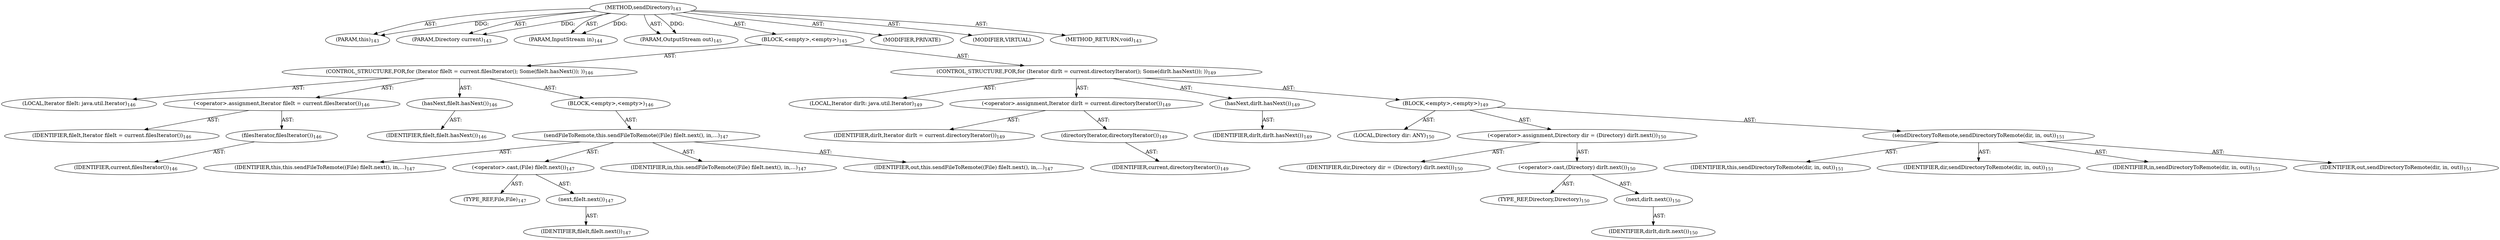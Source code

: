 digraph "sendDirectory" {  
"111669149701" [label = <(METHOD,sendDirectory)<SUB>143</SUB>> ]
"115964116995" [label = <(PARAM,this)<SUB>143</SUB>> ]
"115964117006" [label = <(PARAM,Directory current)<SUB>143</SUB>> ]
"115964117007" [label = <(PARAM,InputStream in)<SUB>144</SUB>> ]
"115964117008" [label = <(PARAM,OutputStream out)<SUB>145</SUB>> ]
"25769803790" [label = <(BLOCK,&lt;empty&gt;,&lt;empty&gt;)<SUB>145</SUB>> ]
"47244640265" [label = <(CONTROL_STRUCTURE,FOR,for (Iterator fileIt = current.filesIterator(); Some(fileIt.hasNext()); ))<SUB>146</SUB>> ]
"94489280521" [label = <(LOCAL,Iterator fileIt: java.util.Iterator)<SUB>146</SUB>> ]
"30064771128" [label = <(&lt;operator&gt;.assignment,Iterator fileIt = current.filesIterator())<SUB>146</SUB>> ]
"68719476804" [label = <(IDENTIFIER,fileIt,Iterator fileIt = current.filesIterator())<SUB>146</SUB>> ]
"30064771129" [label = <(filesIterator,filesIterator())<SUB>146</SUB>> ]
"68719476805" [label = <(IDENTIFIER,current,filesIterator())<SUB>146</SUB>> ]
"30064771130" [label = <(hasNext,fileIt.hasNext())<SUB>146</SUB>> ]
"68719476806" [label = <(IDENTIFIER,fileIt,fileIt.hasNext())<SUB>146</SUB>> ]
"25769803791" [label = <(BLOCK,&lt;empty&gt;,&lt;empty&gt;)<SUB>146</SUB>> ]
"30064771131" [label = <(sendFileToRemote,this.sendFileToRemote((File) fileIt.next(), in,...)<SUB>147</SUB>> ]
"68719476745" [label = <(IDENTIFIER,this,this.sendFileToRemote((File) fileIt.next(), in,...)<SUB>147</SUB>> ]
"30064771132" [label = <(&lt;operator&gt;.cast,(File) fileIt.next())<SUB>147</SUB>> ]
"180388626433" [label = <(TYPE_REF,File,File)<SUB>147</SUB>> ]
"30064771133" [label = <(next,fileIt.next())<SUB>147</SUB>> ]
"68719476807" [label = <(IDENTIFIER,fileIt,fileIt.next())<SUB>147</SUB>> ]
"68719476808" [label = <(IDENTIFIER,in,this.sendFileToRemote((File) fileIt.next(), in,...)<SUB>147</SUB>> ]
"68719476809" [label = <(IDENTIFIER,out,this.sendFileToRemote((File) fileIt.next(), in,...)<SUB>147</SUB>> ]
"47244640266" [label = <(CONTROL_STRUCTURE,FOR,for (Iterator dirIt = current.directoryIterator(); Some(dirIt.hasNext()); ))<SUB>149</SUB>> ]
"94489280522" [label = <(LOCAL,Iterator dirIt: java.util.Iterator)<SUB>149</SUB>> ]
"30064771134" [label = <(&lt;operator&gt;.assignment,Iterator dirIt = current.directoryIterator())<SUB>149</SUB>> ]
"68719476810" [label = <(IDENTIFIER,dirIt,Iterator dirIt = current.directoryIterator())<SUB>149</SUB>> ]
"30064771135" [label = <(directoryIterator,directoryIterator())<SUB>149</SUB>> ]
"68719476811" [label = <(IDENTIFIER,current,directoryIterator())<SUB>149</SUB>> ]
"30064771136" [label = <(hasNext,dirIt.hasNext())<SUB>149</SUB>> ]
"68719476812" [label = <(IDENTIFIER,dirIt,dirIt.hasNext())<SUB>149</SUB>> ]
"25769803792" [label = <(BLOCK,&lt;empty&gt;,&lt;empty&gt;)<SUB>149</SUB>> ]
"94489280523" [label = <(LOCAL,Directory dir: ANY)<SUB>150</SUB>> ]
"30064771137" [label = <(&lt;operator&gt;.assignment,Directory dir = (Directory) dirIt.next())<SUB>150</SUB>> ]
"68719476813" [label = <(IDENTIFIER,dir,Directory dir = (Directory) dirIt.next())<SUB>150</SUB>> ]
"30064771138" [label = <(&lt;operator&gt;.cast,(Directory) dirIt.next())<SUB>150</SUB>> ]
"180388626434" [label = <(TYPE_REF,Directory,Directory)<SUB>150</SUB>> ]
"30064771139" [label = <(next,dirIt.next())<SUB>150</SUB>> ]
"68719476814" [label = <(IDENTIFIER,dirIt,dirIt.next())<SUB>150</SUB>> ]
"30064771140" [label = <(sendDirectoryToRemote,sendDirectoryToRemote(dir, in, out))<SUB>151</SUB>> ]
"68719476746" [label = <(IDENTIFIER,this,sendDirectoryToRemote(dir, in, out))<SUB>151</SUB>> ]
"68719476815" [label = <(IDENTIFIER,dir,sendDirectoryToRemote(dir, in, out))<SUB>151</SUB>> ]
"68719476816" [label = <(IDENTIFIER,in,sendDirectoryToRemote(dir, in, out))<SUB>151</SUB>> ]
"68719476817" [label = <(IDENTIFIER,out,sendDirectoryToRemote(dir, in, out))<SUB>151</SUB>> ]
"133143986190" [label = <(MODIFIER,PRIVATE)> ]
"133143986191" [label = <(MODIFIER,VIRTUAL)> ]
"128849018885" [label = <(METHOD_RETURN,void)<SUB>143</SUB>> ]
  "111669149701" -> "115964116995"  [ label = "AST: "] 
  "111669149701" -> "115964117006"  [ label = "AST: "] 
  "111669149701" -> "115964117007"  [ label = "AST: "] 
  "111669149701" -> "115964117008"  [ label = "AST: "] 
  "111669149701" -> "25769803790"  [ label = "AST: "] 
  "111669149701" -> "133143986190"  [ label = "AST: "] 
  "111669149701" -> "133143986191"  [ label = "AST: "] 
  "111669149701" -> "128849018885"  [ label = "AST: "] 
  "25769803790" -> "47244640265"  [ label = "AST: "] 
  "25769803790" -> "47244640266"  [ label = "AST: "] 
  "47244640265" -> "94489280521"  [ label = "AST: "] 
  "47244640265" -> "30064771128"  [ label = "AST: "] 
  "47244640265" -> "30064771130"  [ label = "AST: "] 
  "47244640265" -> "25769803791"  [ label = "AST: "] 
  "30064771128" -> "68719476804"  [ label = "AST: "] 
  "30064771128" -> "30064771129"  [ label = "AST: "] 
  "30064771129" -> "68719476805"  [ label = "AST: "] 
  "30064771130" -> "68719476806"  [ label = "AST: "] 
  "25769803791" -> "30064771131"  [ label = "AST: "] 
  "30064771131" -> "68719476745"  [ label = "AST: "] 
  "30064771131" -> "30064771132"  [ label = "AST: "] 
  "30064771131" -> "68719476808"  [ label = "AST: "] 
  "30064771131" -> "68719476809"  [ label = "AST: "] 
  "30064771132" -> "180388626433"  [ label = "AST: "] 
  "30064771132" -> "30064771133"  [ label = "AST: "] 
  "30064771133" -> "68719476807"  [ label = "AST: "] 
  "47244640266" -> "94489280522"  [ label = "AST: "] 
  "47244640266" -> "30064771134"  [ label = "AST: "] 
  "47244640266" -> "30064771136"  [ label = "AST: "] 
  "47244640266" -> "25769803792"  [ label = "AST: "] 
  "30064771134" -> "68719476810"  [ label = "AST: "] 
  "30064771134" -> "30064771135"  [ label = "AST: "] 
  "30064771135" -> "68719476811"  [ label = "AST: "] 
  "30064771136" -> "68719476812"  [ label = "AST: "] 
  "25769803792" -> "94489280523"  [ label = "AST: "] 
  "25769803792" -> "30064771137"  [ label = "AST: "] 
  "25769803792" -> "30064771140"  [ label = "AST: "] 
  "30064771137" -> "68719476813"  [ label = "AST: "] 
  "30064771137" -> "30064771138"  [ label = "AST: "] 
  "30064771138" -> "180388626434"  [ label = "AST: "] 
  "30064771138" -> "30064771139"  [ label = "AST: "] 
  "30064771139" -> "68719476814"  [ label = "AST: "] 
  "30064771140" -> "68719476746"  [ label = "AST: "] 
  "30064771140" -> "68719476815"  [ label = "AST: "] 
  "30064771140" -> "68719476816"  [ label = "AST: "] 
  "30064771140" -> "68719476817"  [ label = "AST: "] 
  "111669149701" -> "115964116995"  [ label = "DDG: "] 
  "111669149701" -> "115964117006"  [ label = "DDG: "] 
  "111669149701" -> "115964117007"  [ label = "DDG: "] 
  "111669149701" -> "115964117008"  [ label = "DDG: "] 
}
